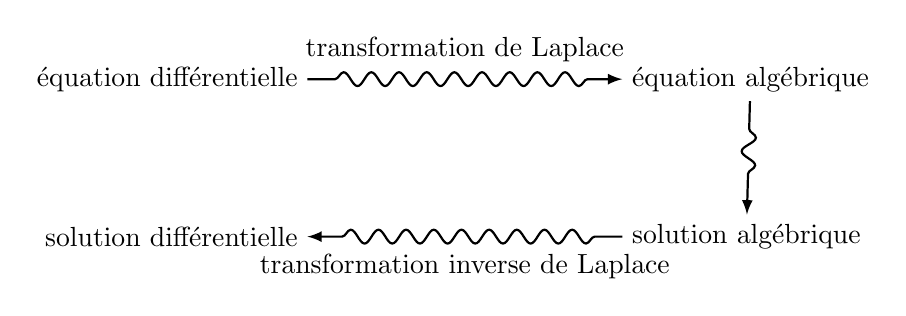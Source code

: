 \begin{tikzpicture}[decoration=snake,
line around/.style={decoration={pre length=#1,post length=#1}}]
      
    \node[left] (A) at (0,0) {équation différentielle};
    \node[right] (B) at (4,0) {équation algébrique};
	
    \node[left] (D) at (0,-2) {solution différentielle};
    \node[right] (C) at (4,-2) {solution algébrique};
    
    \draw[->,>=latex,thick,decorate,line around=10pt] (A) to (B); 		\node[above] at (2,0.1) {transformation de Laplace};
    \draw[->,>=latex,thick,decorate,line around=10pt] (B) to (C);  
    \draw[->,>=latex,thick,decorate,line around=10pt] (C) to (D);
    \node[below] at (2,-2.1) {transformation inverse de Laplace}; 
    
\end{tikzpicture}

